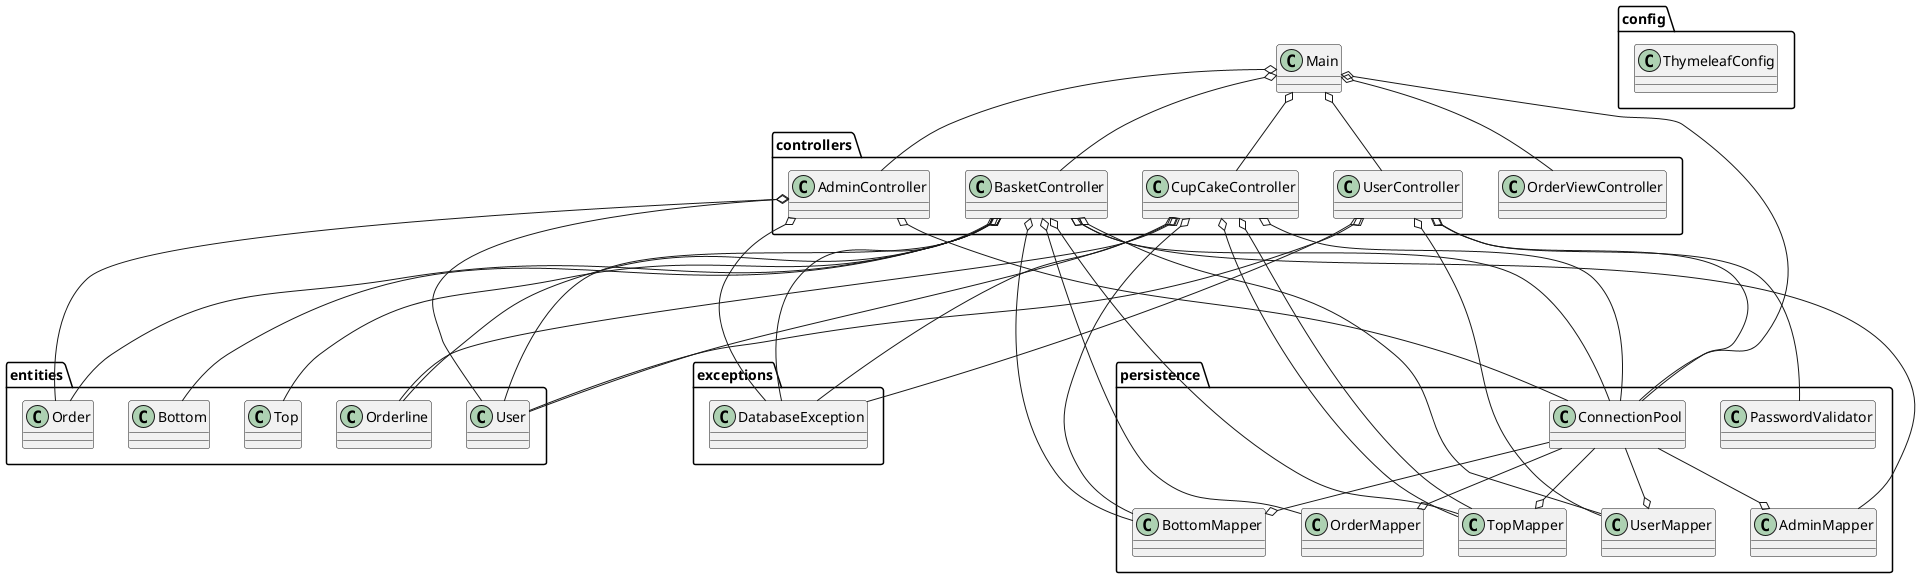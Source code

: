 @startuml
'https://plantuml.com/object-diagram

package config {
    class ThymeleafConfig
}
package controllers {
    class AdminController
    class BasketController
    class CupCakeController
    class UserController
    class OrderViewController
}
package entities {
    class Bottom
    class Order
    class Orderline
    class Top
    class User
}
package exceptions {
    class DatabaseException
}
package persistence{
    class AdminMapper
    class BottomMapper
    class ConnectionPool
    class OrderMapper
    class PasswordValidator
    class TopMapper
    class UserMapper
}
class Main
UserController o---- UserMapper
UserController o---- User
UserController o---- ConnectionPool
UserController o---- PasswordValidator
UserController o---- DatabaseException

CupCakeController o-- Orderline
CupCakeController o-- User
CupCakeController o-- DatabaseException
CupCakeController o-- BottomMapper
CupCakeController o-- ConnectionPool
CupCakeController o-- TopMapper
CupCakeController o-- TopMapper

BasketController o--- Bottom
BasketController o--- Order
BasketController o--- Orderline
BasketController o--- Top
BasketController o--- User
BasketController o--- DatabaseException
BasketController o--- AdminMapper
BasketController o--- BottomMapper
BasketController o--- ConnectionPool
BasketController o--- OrderMapper
BasketController o--- TopMapper
BasketController o--- UserMapper

AdminController o-- Order
AdminController o-- User
AdminController o--- DatabaseException
AdminController o-- ConnectionPool

ConnectionPool --o AdminMapper
ConnectionPool --o BottomMapper
ConnectionPool --o OrderMapper
ConnectionPool --o TopMapper
ConnectionPool --o UserMapper

Main o-- ConnectionPool
Main o-- UserController
Main o-- CupCakeController
Main o-- BasketController
Main o-- OrderViewController
Main o-- AdminController

@enduml
